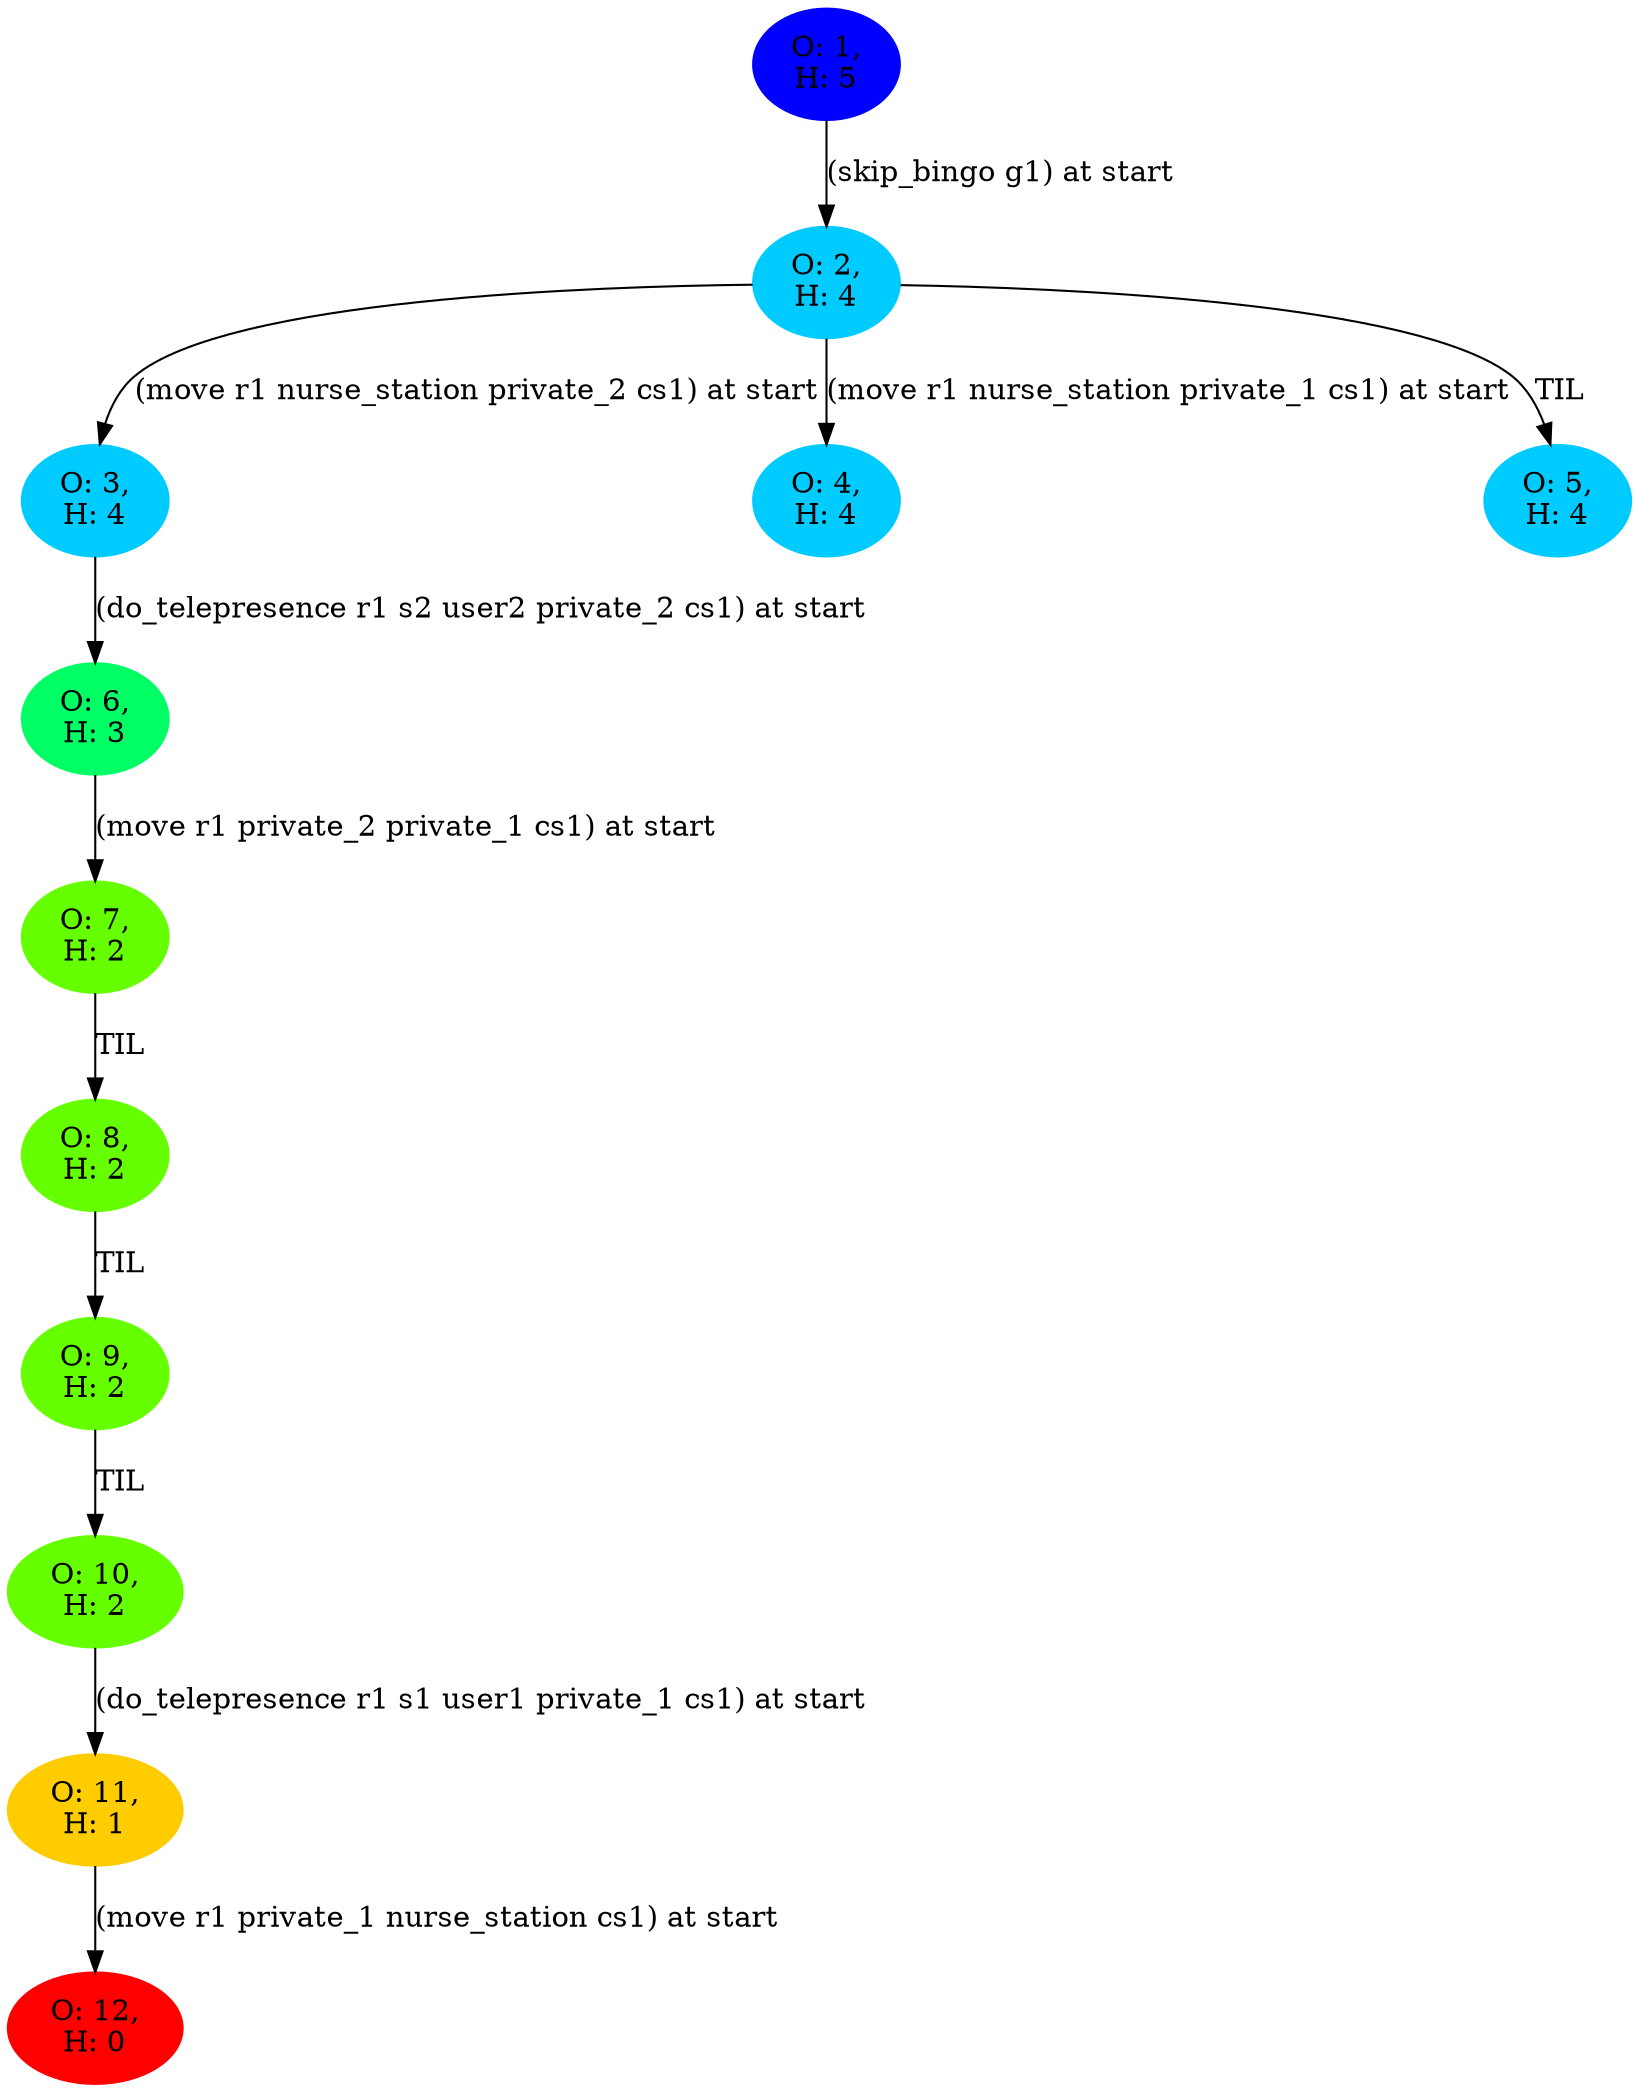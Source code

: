 digraph SearchSpace{
node [style = filled]
	1 [ label="O: 1,\nH: 5",color="#0000ff"];
1 -> 2 [label = "(skip_bingo g1) at start"]
	2 [ label="O: 2,\nH: 4",color="#00cbff"];
2 -> 3 [label = "(move r1 nurse_station private_2 cs1) at start"]
2 -> 4 [label = "(move r1 nurse_station private_1 cs1) at start"]
2 -> 5 [label = "TIL "]
	3 [ label="O: 3,\nH: 4",color="#00cbff"];
3 -> 6 [label = "(do_telepresence r1 s2 user2 private_2 cs1) at start"]
	4 [ label="O: 4,\nH: 4",color="#00cbff"];
	5 [ label="O: 5,\nH: 4",color="#00cbff"];
	6 [ label="O: 6,\nH: 3",color="#00ff65"];
6 -> 7 [label = "(move r1 private_2 private_1 cs1) at start"]
	7 [ label="O: 7,\nH: 2",color="#65ff00"];
7 -> 8 [label = "TIL "]
	8 [ label="O: 8,\nH: 2",color="#65ff00"];
8 -> 9 [label = "TIL "]
	9 [ label="O: 9,\nH: 2",color="#65ff00"];
9 -> 10 [label = "TIL "]
	10 [ label="O: 10,\nH: 2",color="#65ff00"];
10 -> 11 [label = "(do_telepresence r1 s1 user1 private_1 cs1) at start"]
	11 [ label="O: 11,\nH: 1",color="#ffcc00"];
11 -> 12 [label = "(move r1 private_1 nurse_station cs1) at start"]
	12 [ label="O: 12,\nH: 0",color="#ff0000"];
}
